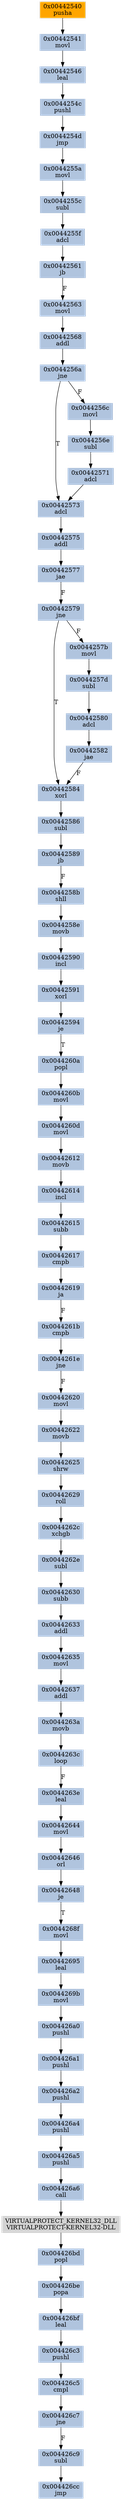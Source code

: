 strict digraph G {
	graph [bgcolor=transparent,
		name=G
	];
	node [color=lightsteelblue,
		fillcolor=lightsteelblue,
		shape=rectangle,
		style=filled
	];
	"0x0044269b"	[label="0x0044269b
movl"];
	"0x004426a0"	[label="0x004426a0
pushl"];
	"0x0044269b" -> "0x004426a0"	[color="#000000"];
	"0x0044256a"	[label="0x0044256a
jne"];
	"0x00442573"	[label="0x00442573
adcl"];
	"0x0044256a" -> "0x00442573"	[color="#000000",
		label=T];
	"0x0044256c"	[label="0x0044256c
movl"];
	"0x0044256a" -> "0x0044256c"	[color="#000000",
		label=F];
	"0x004426bd"	[label="0x004426bd
popl"];
	"0x004426be"	[label="0x004426be
popa"];
	"0x004426bd" -> "0x004426be"	[color="#000000"];
	"0x0044261e"	[label="0x0044261e
jne"];
	"0x00442620"	[label="0x00442620
movl"];
	"0x0044261e" -> "0x00442620"	[color="#000000",
		label=F];
	"0x0044258e"	[label="0x0044258e
movb"];
	"0x00442590"	[label="0x00442590
incl"];
	"0x0044258e" -> "0x00442590"	[color="#000000"];
	"0x0044263c"	[label="0x0044263c
loop"];
	"0x0044263e"	[label="0x0044263e
leal"];
	"0x0044263c" -> "0x0044263e"	[color="#000000",
		label=F];
	"0x00442622"	[label="0x00442622
movb"];
	"0x00442625"	[label="0x00442625
shrw"];
	"0x00442622" -> "0x00442625"	[color="#000000"];
	"0x004426bf"	[label="0x004426bf
leal"];
	"0x004426be" -> "0x004426bf"	[color="#000000"];
	"0x0044261b"	[label="0x0044261b
cmpb"];
	"0x0044261b" -> "0x0044261e"	[color="#000000"];
	"0x004426c3"	[label="0x004426c3
pushl"];
	"0x004426bf" -> "0x004426c3"	[color="#000000"];
	"0x004426c9"	[label="0x004426c9
subl"];
	"0x004426cc"	[label="0x004426cc
jmp"];
	"0x004426c9" -> "0x004426cc"	[color="#000000"];
	"0x0044263a"	[label="0x0044263a
movb"];
	"0x0044263a" -> "0x0044263c"	[color="#000000"];
	"0x00442635"	[label="0x00442635
movl"];
	"0x00442637"	[label="0x00442637
addl"];
	"0x00442635" -> "0x00442637"	[color="#000000"];
	"0x00442591"	[label="0x00442591
xorl"];
	"0x00442590" -> "0x00442591"	[color="#000000"];
	"0x00442563"	[label="0x00442563
movl"];
	"0x00442568"	[label="0x00442568
addl"];
	"0x00442563" -> "0x00442568"	[color="#000000"];
	"0x00442571"	[label="0x00442571
adcl"];
	"0x00442571" -> "0x00442573"	[color="#000000"];
	"0x00442584"	[label="0x00442584
xorl"];
	"0x00442586"	[label="0x00442586
subl"];
	"0x00442584" -> "0x00442586"	[color="#000000"];
	"0x00442582"	[label="0x00442582
jae"];
	"0x00442582" -> "0x00442584"	[color="#000000",
		label=F];
	"0x0044260a"	[label="0x0044260a
popl"];
	"0x0044260b"	[label="0x0044260b
movl"];
	"0x0044260a" -> "0x0044260b"	[color="#000000"];
	"0x004426a1"	[label="0x004426a1
pushl"];
	"0x004426a0" -> "0x004426a1"	[color="#000000"];
	"0x004426a2"	[label="0x004426a2
pushl"];
	"0x004426a1" -> "0x004426a2"	[color="#000000"];
	"0x004426c5"	[label="0x004426c5
cmpl"];
	"0x004426c3" -> "0x004426c5"	[color="#000000"];
	"0x0044262e"	[label="0x0044262e
subl"];
	"0x00442630"	[label="0x00442630
subb"];
	"0x0044262e" -> "0x00442630"	[color="#000000"];
	"0x0044255f"	[label="0x0044255f
adcl"];
	"0x00442561"	[label="0x00442561
jb"];
	"0x0044255f" -> "0x00442561"	[color="#000000"];
	"0x00442594"	[label="0x00442594
je"];
	"0x00442591" -> "0x00442594"	[color="#000000"];
	"0x0044257b"	[label="0x0044257b
movl"];
	"0x0044257d"	[label="0x0044257d
subl"];
	"0x0044257b" -> "0x0044257d"	[color="#000000"];
	"0x00442614"	[label="0x00442614
incl"];
	"0x00442615"	[label="0x00442615
subb"];
	"0x00442614" -> "0x00442615"	[color="#000000"];
	"0x00442580"	[label="0x00442580
adcl"];
	"0x0044257d" -> "0x00442580"	[color="#000000"];
	"0x0044255c"	[label="0x0044255c
subl"];
	"0x0044255c" -> "0x0044255f"	[color="#000000"];
	"0x00442575"	[label="0x00442575
addl"];
	"0x00442573" -> "0x00442575"	[color="#000000"];
	"0x0044254d"	[label="0x0044254d
jmp"];
	"0x0044255a"	[label="0x0044255a
movl"];
	"0x0044254d" -> "0x0044255a"	[color="#000000"];
	"0x00442646"	[label="0x00442646
orl"];
	"0x00442648"	[label="0x00442648
je"];
	"0x00442646" -> "0x00442648"	[color="#000000"];
	"0x0044256e"	[label="0x0044256e
subl"];
	"0x0044256c" -> "0x0044256e"	[color="#000000"];
	"0x004426a5"	[label="0x004426a5
pushl"];
	"0x004426a6"	[label="0x004426a6
call"];
	"0x004426a5" -> "0x004426a6"	[color="#000000"];
	"0x0044268f"	[label="0x0044268f
movl"];
	"0x00442695"	[label="0x00442695
leal"];
	"0x0044268f" -> "0x00442695"	[color="#000000"];
	"0x0044260d"	[label="0x0044260d
movl"];
	"0x00442612"	[label="0x00442612
movb"];
	"0x0044260d" -> "0x00442612"	[color="#000000"];
	"0x00442594" -> "0x0044260a"	[color="#000000",
		label=T];
	"0x00442546"	[label="0x00442546
leal"];
	"0x0044254c"	[label="0x0044254c
pushl"];
	"0x00442546" -> "0x0044254c"	[color="#000000"];
	"0x00442580" -> "0x00442582"	[color="#000000"];
	"0x00442633"	[label="0x00442633
addl"];
	"0x00442633" -> "0x00442635"	[color="#000000"];
	VIRTUALPROTECT_KERNEL32_DLL	[color=lightgrey,
		fillcolor=lightgrey,
		label="VIRTUALPROTECT_KERNEL32_DLL
VIRTUALPROTECT-KERNEL32-DLL"];
	VIRTUALPROTECT_KERNEL32_DLL -> "0x004426bd"	[color="#000000"];
	"0x00442617"	[label="0x00442617
cmpb"];
	"0x00442615" -> "0x00442617"	[color="#000000"];
	"0x00442619"	[label="0x00442619
ja"];
	"0x00442619" -> "0x0044261b"	[color="#000000",
		label=F];
	"0x00442620" -> "0x00442622"	[color="#000000"];
	"0x00442637" -> "0x0044263a"	[color="#000000"];
	"0x004426a4"	[label="0x004426a4
pushl"];
	"0x004426a2" -> "0x004426a4"	[color="#000000"];
	"0x00442612" -> "0x00442614"	[color="#000000"];
	"0x00442644"	[label="0x00442644
movl"];
	"0x00442644" -> "0x00442646"	[color="#000000"];
	"0x0044263e" -> "0x00442644"	[color="#000000"];
	"0x0044258b"	[label="0x0044258b
shll"];
	"0x0044258b" -> "0x0044258e"	[color="#000000"];
	"0x00442561" -> "0x00442563"	[color="#000000",
		label=F];
	"0x004426c7"	[label="0x004426c7
jne"];
	"0x004426c5" -> "0x004426c7"	[color="#000000"];
	"0x004426c7" -> "0x004426c9"	[color="#000000",
		label=F];
	"0x00442577"	[label="0x00442577
jae"];
	"0x00442579"	[label="0x00442579
jne"];
	"0x00442577" -> "0x00442579"	[color="#000000",
		label=F];
	"0x00442648" -> "0x0044268f"	[color="#000000",
		label=T];
	"0x0044255a" -> "0x0044255c"	[color="#000000"];
	"0x00442541"	[label="0x00442541
movl"];
	"0x00442541" -> "0x00442546"	[color="#000000"];
	"0x00442568" -> "0x0044256a"	[color="#000000"];
	"0x0044260b" -> "0x0044260d"	[color="#000000"];
	"0x0044256e" -> "0x00442571"	[color="#000000"];
	"0x00442617" -> "0x00442619"	[color="#000000"];
	"0x004426a6" -> VIRTUALPROTECT_KERNEL32_DLL	[color="#000000"];
	"0x00442629"	[label="0x00442629
roll"];
	"0x00442625" -> "0x00442629"	[color="#000000"];
	"0x00442589"	[label="0x00442589
jb"];
	"0x00442586" -> "0x00442589"	[color="#000000"];
	"0x00442630" -> "0x00442633"	[color="#000000"];
	"0x00442695" -> "0x0044269b"	[color="#000000"];
	"0x00442579" -> "0x00442584"	[color="#000000",
		label=T];
	"0x00442579" -> "0x0044257b"	[color="#000000",
		label=F];
	"0x00442575" -> "0x00442577"	[color="#000000"];
	"0x00442540"	[color=lightgrey,
		fillcolor=orange,
		label="0x00442540
pusha"];
	"0x00442540" -> "0x00442541"	[color="#000000"];
	"0x00442589" -> "0x0044258b"	[color="#000000",
		label=F];
	"0x0044262c"	[label="0x0044262c
xchgb"];
	"0x00442629" -> "0x0044262c"	[color="#000000"];
	"0x0044262c" -> "0x0044262e"	[color="#000000"];
	"0x004426a4" -> "0x004426a5"	[color="#000000"];
	"0x0044254c" -> "0x0044254d"	[color="#000000"];
}
